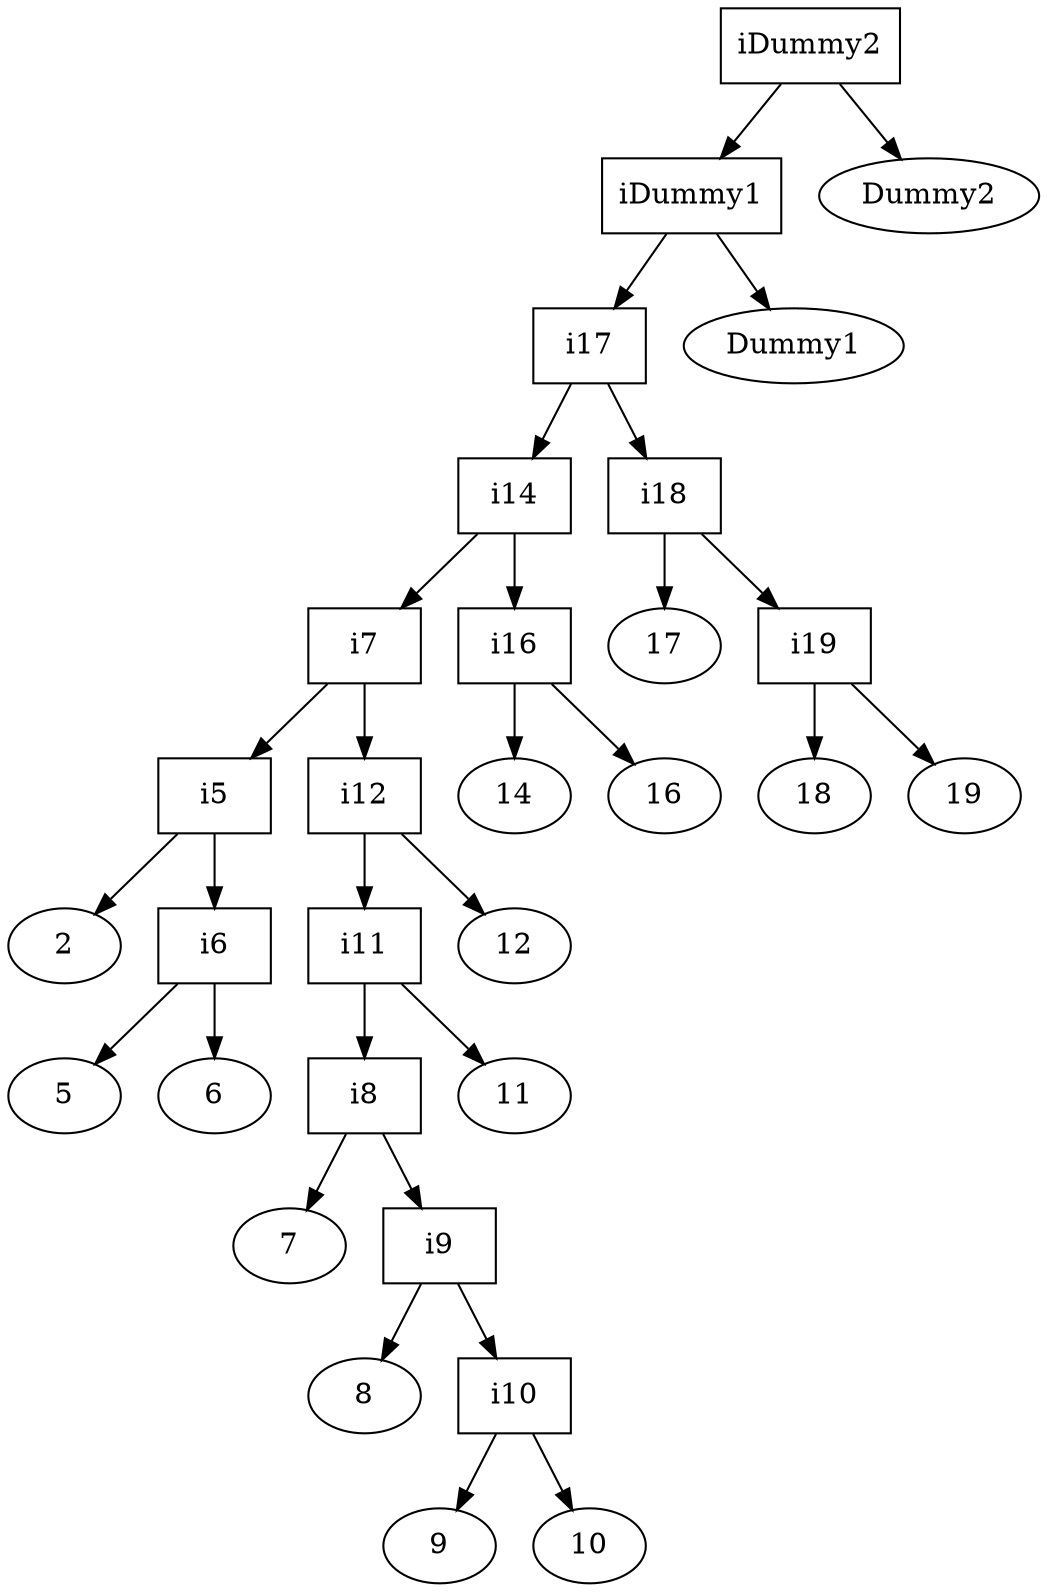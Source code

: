 digraph BST {
iDummy2 [shape=box];
iDummy2 -> iDummy1;
iDummy2 -> Dummy2;
iDummy1 [shape=box];
iDummy1 -> i17;
iDummy1 -> Dummy1;
i17 [shape=box];
i17 -> i14;
i17 -> i18;
i14 [shape=box];
i14 -> i7;
i14 -> i16;
i18 [shape=box];
i18 -> 17;
i18 -> i19;
i7 [shape=box];
i7 -> i5;
i7 -> i12;
i16 [shape=box];
i16 -> 14;
i16 -> 16;
i19 [shape=box];
i19 -> 18;
i19 -> 19;
i5 [shape=box];
i5 -> 2;
i5 -> i6;
i12 [shape=box];
i12 -> i11;
i12 -> 12;
i6 [shape=box];
i6 -> 5;
i6 -> 6;
i11 [shape=box];
i11 -> i8;
i11 -> 11;
i8 [shape=box];
i8 -> 7;
i8 -> i9;
i9 [shape=box];
i9 -> 8;
i9 -> i10;
i10 [shape=box];
i10 -> 9;
i10 -> 10;
}
